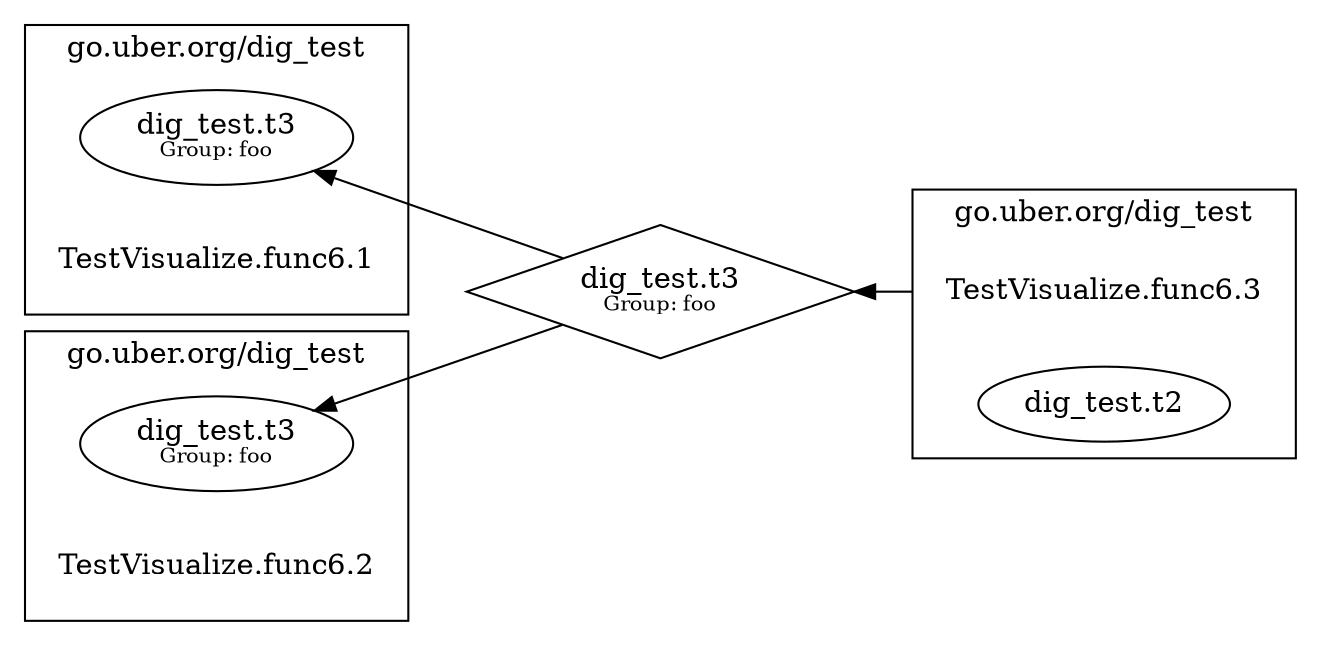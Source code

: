 digraph {
	rankdir=RL;
	graph [compound=true];
	"[type=dig_test.t3 group=foo]" [shape=diamond label=<dig_test.t3<BR /><FONT POINT-SIZE="10">Group: foo</FONT>>];
	"[type=dig_test.t3 group=foo]" -> "dig_test.t3[group=foo]0";
	"[type=dig_test.t3 group=foo]" -> "dig_test.t3[group=foo]1";
	subgraph cluster_0 {
		label = "go.uber.org/dig_test";
		constructor_0 [shape=plaintext label="TestVisualize.func6.1"];
		"dig_test.t3[group=foo]0" [label=<dig_test.t3<BR /><FONT POINT-SIZE="10">Group: foo</FONT>>];
	}
	subgraph cluster_1 {
		label = "go.uber.org/dig_test";
		constructor_1 [shape=plaintext label="TestVisualize.func6.2"];
		"dig_test.t3[group=foo]1" [label=<dig_test.t3<BR /><FONT POINT-SIZE="10">Group: foo</FONT>>];
	}
	subgraph cluster_2 {
		label = "go.uber.org/dig_test";
		constructor_2 [shape=plaintext label="TestVisualize.func6.3"];
		"dig_test.t2" [label=<dig_test.t2>];
	}
	constructor_2 -> "[type=dig_test.t3 group=foo]" [ltail=cluster_2];
}